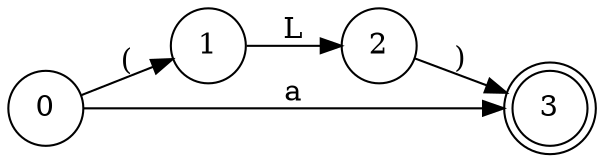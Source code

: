 digraph S {
    rankdir=LR;
    // 状态图 for S -> (L) | a
    0 [shape=circle, label="0"];
    1 [shape=circle, label="1"];
    2 [shape=circle, label="2"];
    3 [shape=doublecircle, label="3"];

    0 -> 1 [label="("];
    1 -> 2 [label="L"];
    2 -> 3 [label=")"];
    0 -> 3 [label="a"];
}